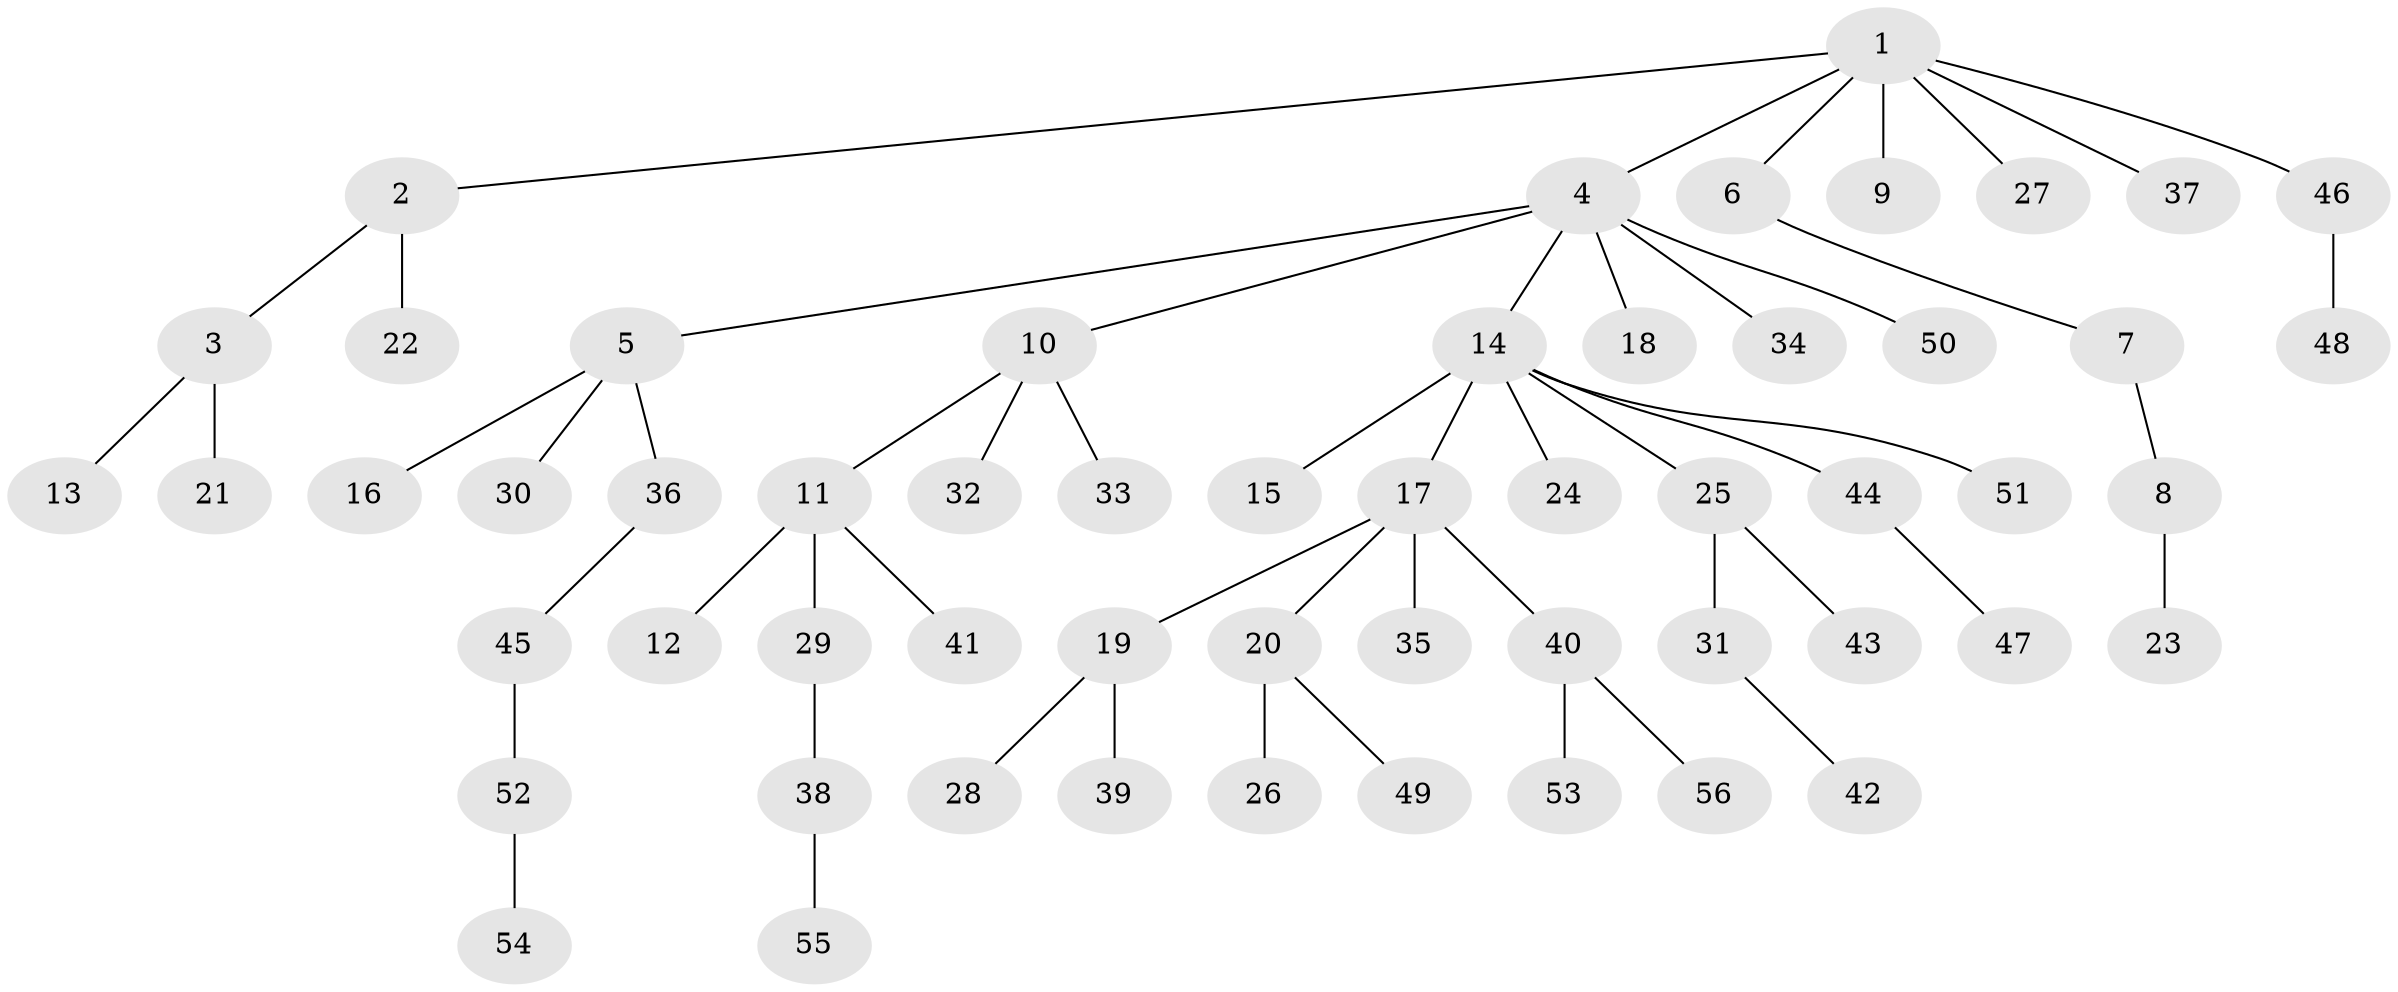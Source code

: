// Generated by graph-tools (version 1.1) at 2025/15/03/09/25 04:15:28]
// undirected, 56 vertices, 55 edges
graph export_dot {
graph [start="1"]
  node [color=gray90,style=filled];
  1;
  2;
  3;
  4;
  5;
  6;
  7;
  8;
  9;
  10;
  11;
  12;
  13;
  14;
  15;
  16;
  17;
  18;
  19;
  20;
  21;
  22;
  23;
  24;
  25;
  26;
  27;
  28;
  29;
  30;
  31;
  32;
  33;
  34;
  35;
  36;
  37;
  38;
  39;
  40;
  41;
  42;
  43;
  44;
  45;
  46;
  47;
  48;
  49;
  50;
  51;
  52;
  53;
  54;
  55;
  56;
  1 -- 2;
  1 -- 4;
  1 -- 6;
  1 -- 9;
  1 -- 27;
  1 -- 37;
  1 -- 46;
  2 -- 3;
  2 -- 22;
  3 -- 13;
  3 -- 21;
  4 -- 5;
  4 -- 10;
  4 -- 14;
  4 -- 18;
  4 -- 34;
  4 -- 50;
  5 -- 16;
  5 -- 30;
  5 -- 36;
  6 -- 7;
  7 -- 8;
  8 -- 23;
  10 -- 11;
  10 -- 32;
  10 -- 33;
  11 -- 12;
  11 -- 29;
  11 -- 41;
  14 -- 15;
  14 -- 17;
  14 -- 24;
  14 -- 25;
  14 -- 44;
  14 -- 51;
  17 -- 19;
  17 -- 20;
  17 -- 35;
  17 -- 40;
  19 -- 28;
  19 -- 39;
  20 -- 26;
  20 -- 49;
  25 -- 31;
  25 -- 43;
  29 -- 38;
  31 -- 42;
  36 -- 45;
  38 -- 55;
  40 -- 53;
  40 -- 56;
  44 -- 47;
  45 -- 52;
  46 -- 48;
  52 -- 54;
}
